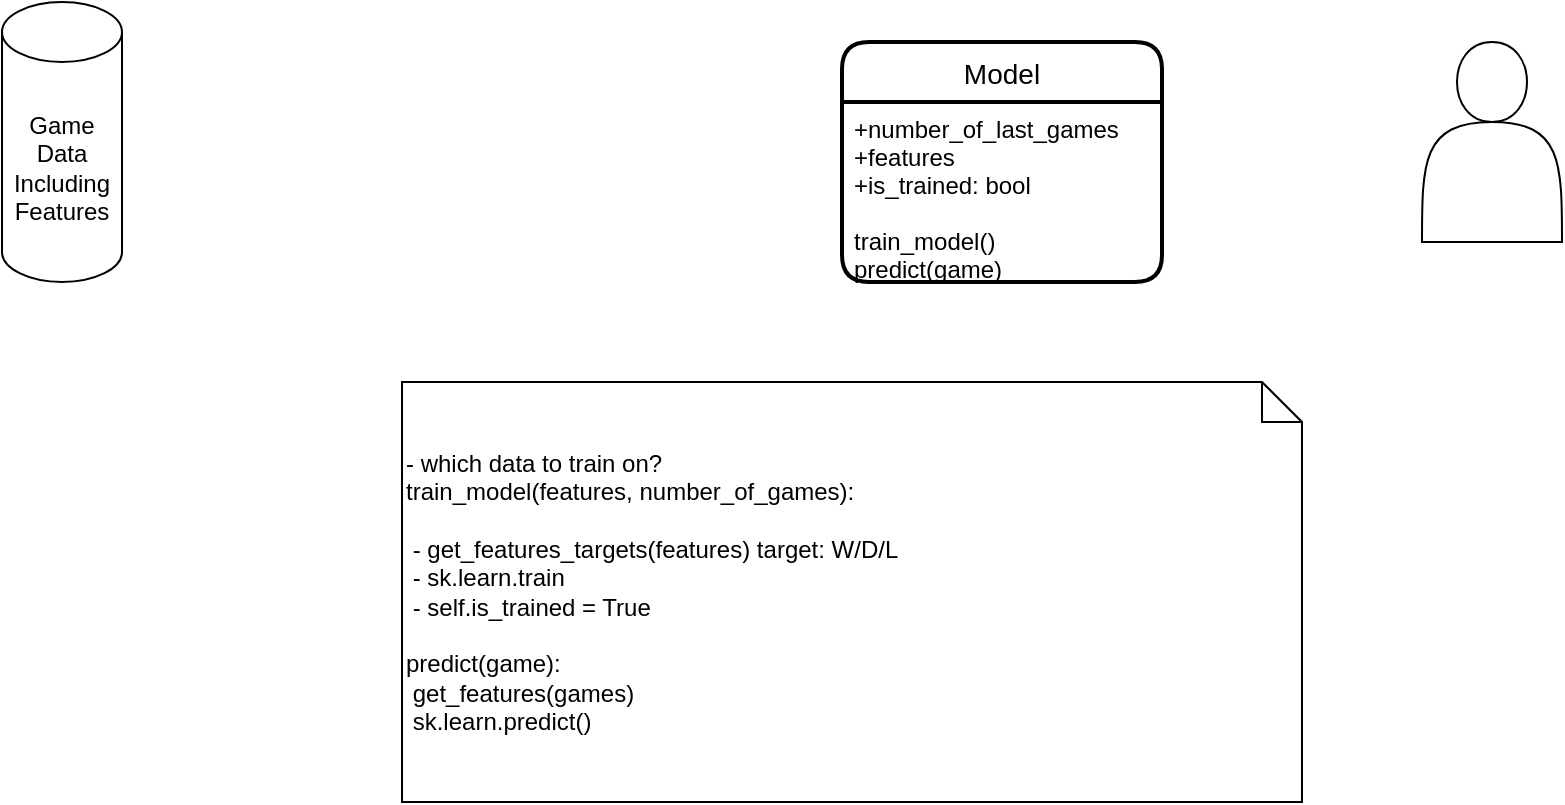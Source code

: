 <mxfile version="20.4.0" type="github">
  <diagram id="vAmriN-QizS3N-JFXgIi" name="Page-1">
    <mxGraphModel dx="946" dy="646" grid="1" gridSize="10" guides="1" tooltips="1" connect="1" arrows="1" fold="1" page="1" pageScale="1" pageWidth="1169" pageHeight="827" math="0" shadow="0">
      <root>
        <mxCell id="0" />
        <mxCell id="1" parent="0" />
        <mxCell id="SiaP-afEi_6uD-jfdAbx-1" value="Game Data Including Features" style="shape=cylinder3;whiteSpace=wrap;html=1;boundedLbl=1;backgroundOutline=1;size=15;" vertex="1" parent="1">
          <mxGeometry x="120" y="130" width="60" height="140" as="geometry" />
        </mxCell>
        <mxCell id="SiaP-afEi_6uD-jfdAbx-3" value="" style="shape=actor;whiteSpace=wrap;html=1;" vertex="1" parent="1">
          <mxGeometry x="830" y="150" width="70" height="100" as="geometry" />
        </mxCell>
        <mxCell id="SiaP-afEi_6uD-jfdAbx-4" value="Model" style="swimlane;childLayout=stackLayout;horizontal=1;startSize=30;horizontalStack=0;rounded=1;fontSize=14;fontStyle=0;strokeWidth=2;resizeParent=0;resizeLast=1;shadow=0;dashed=0;align=center;" vertex="1" parent="1">
          <mxGeometry x="540" y="150" width="160" height="120" as="geometry" />
        </mxCell>
        <mxCell id="SiaP-afEi_6uD-jfdAbx-5" value="+number_of_last_games&#xa;+features&#xa;+is_trained: bool&#xa;&#xa;train_model()&#xa;predict(game)" style="align=left;strokeColor=none;fillColor=none;spacingLeft=4;fontSize=12;verticalAlign=top;resizable=0;rotatable=0;part=1;" vertex="1" parent="SiaP-afEi_6uD-jfdAbx-4">
          <mxGeometry y="30" width="160" height="90" as="geometry" />
        </mxCell>
        <mxCell id="SiaP-afEi_6uD-jfdAbx-6" value="- which data to train on?&lt;br&gt;train_model(features, number_of_games):&lt;br&gt;&lt;br&gt;&lt;span style=&quot;white-space: pre;&quot;&gt;	&lt;/span&gt;- get_features_targets(features) target: W/D/L&lt;br&gt;&lt;span style=&quot;white-space: pre;&quot;&gt;	&lt;/span&gt;- sk.learn.train&lt;br&gt;&lt;span style=&quot;white-space: pre;&quot;&gt;	&lt;/span&gt;- self.is_trained = True&lt;br&gt;&lt;br&gt;predict(game):&lt;br&gt;&lt;span style=&quot;white-space: pre;&quot;&gt;	&lt;/span&gt;get_features(games)&lt;br&gt;&lt;span style=&quot;white-space: pre;&quot;&gt;	&lt;/span&gt;sk.learn.predict()" style="shape=note;size=20;whiteSpace=wrap;html=1;align=left;" vertex="1" parent="1">
          <mxGeometry x="320" y="320" width="450" height="210" as="geometry" />
        </mxCell>
      </root>
    </mxGraphModel>
  </diagram>
</mxfile>
